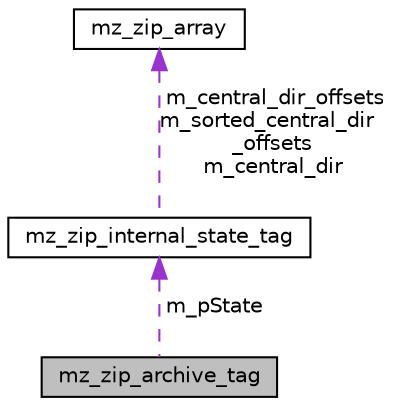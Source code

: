 digraph "mz_zip_archive_tag"
{
  edge [fontname="Helvetica",fontsize="10",labelfontname="Helvetica",labelfontsize="10"];
  node [fontname="Helvetica",fontsize="10",shape=record];
  Node1 [label="mz_zip_archive_tag",height=0.2,width=0.4,color="black", fillcolor="grey75", style="filled", fontcolor="black"];
  Node2 -> Node1 [dir="back",color="darkorchid3",fontsize="10",style="dashed",label=" m_pState" ,fontname="Helvetica"];
  Node2 [label="mz_zip_internal_state_tag",height=0.2,width=0.4,color="black", fillcolor="white", style="filled",URL="$structmz__zip__internal__state__tag.html"];
  Node3 -> Node2 [dir="back",color="darkorchid3",fontsize="10",style="dashed",label=" m_central_dir_offsets\nm_sorted_central_dir\l_offsets\nm_central_dir" ,fontname="Helvetica"];
  Node3 [label="mz_zip_array",height=0.2,width=0.4,color="black", fillcolor="white", style="filled",URL="$structmz__zip__array.html"];
}
